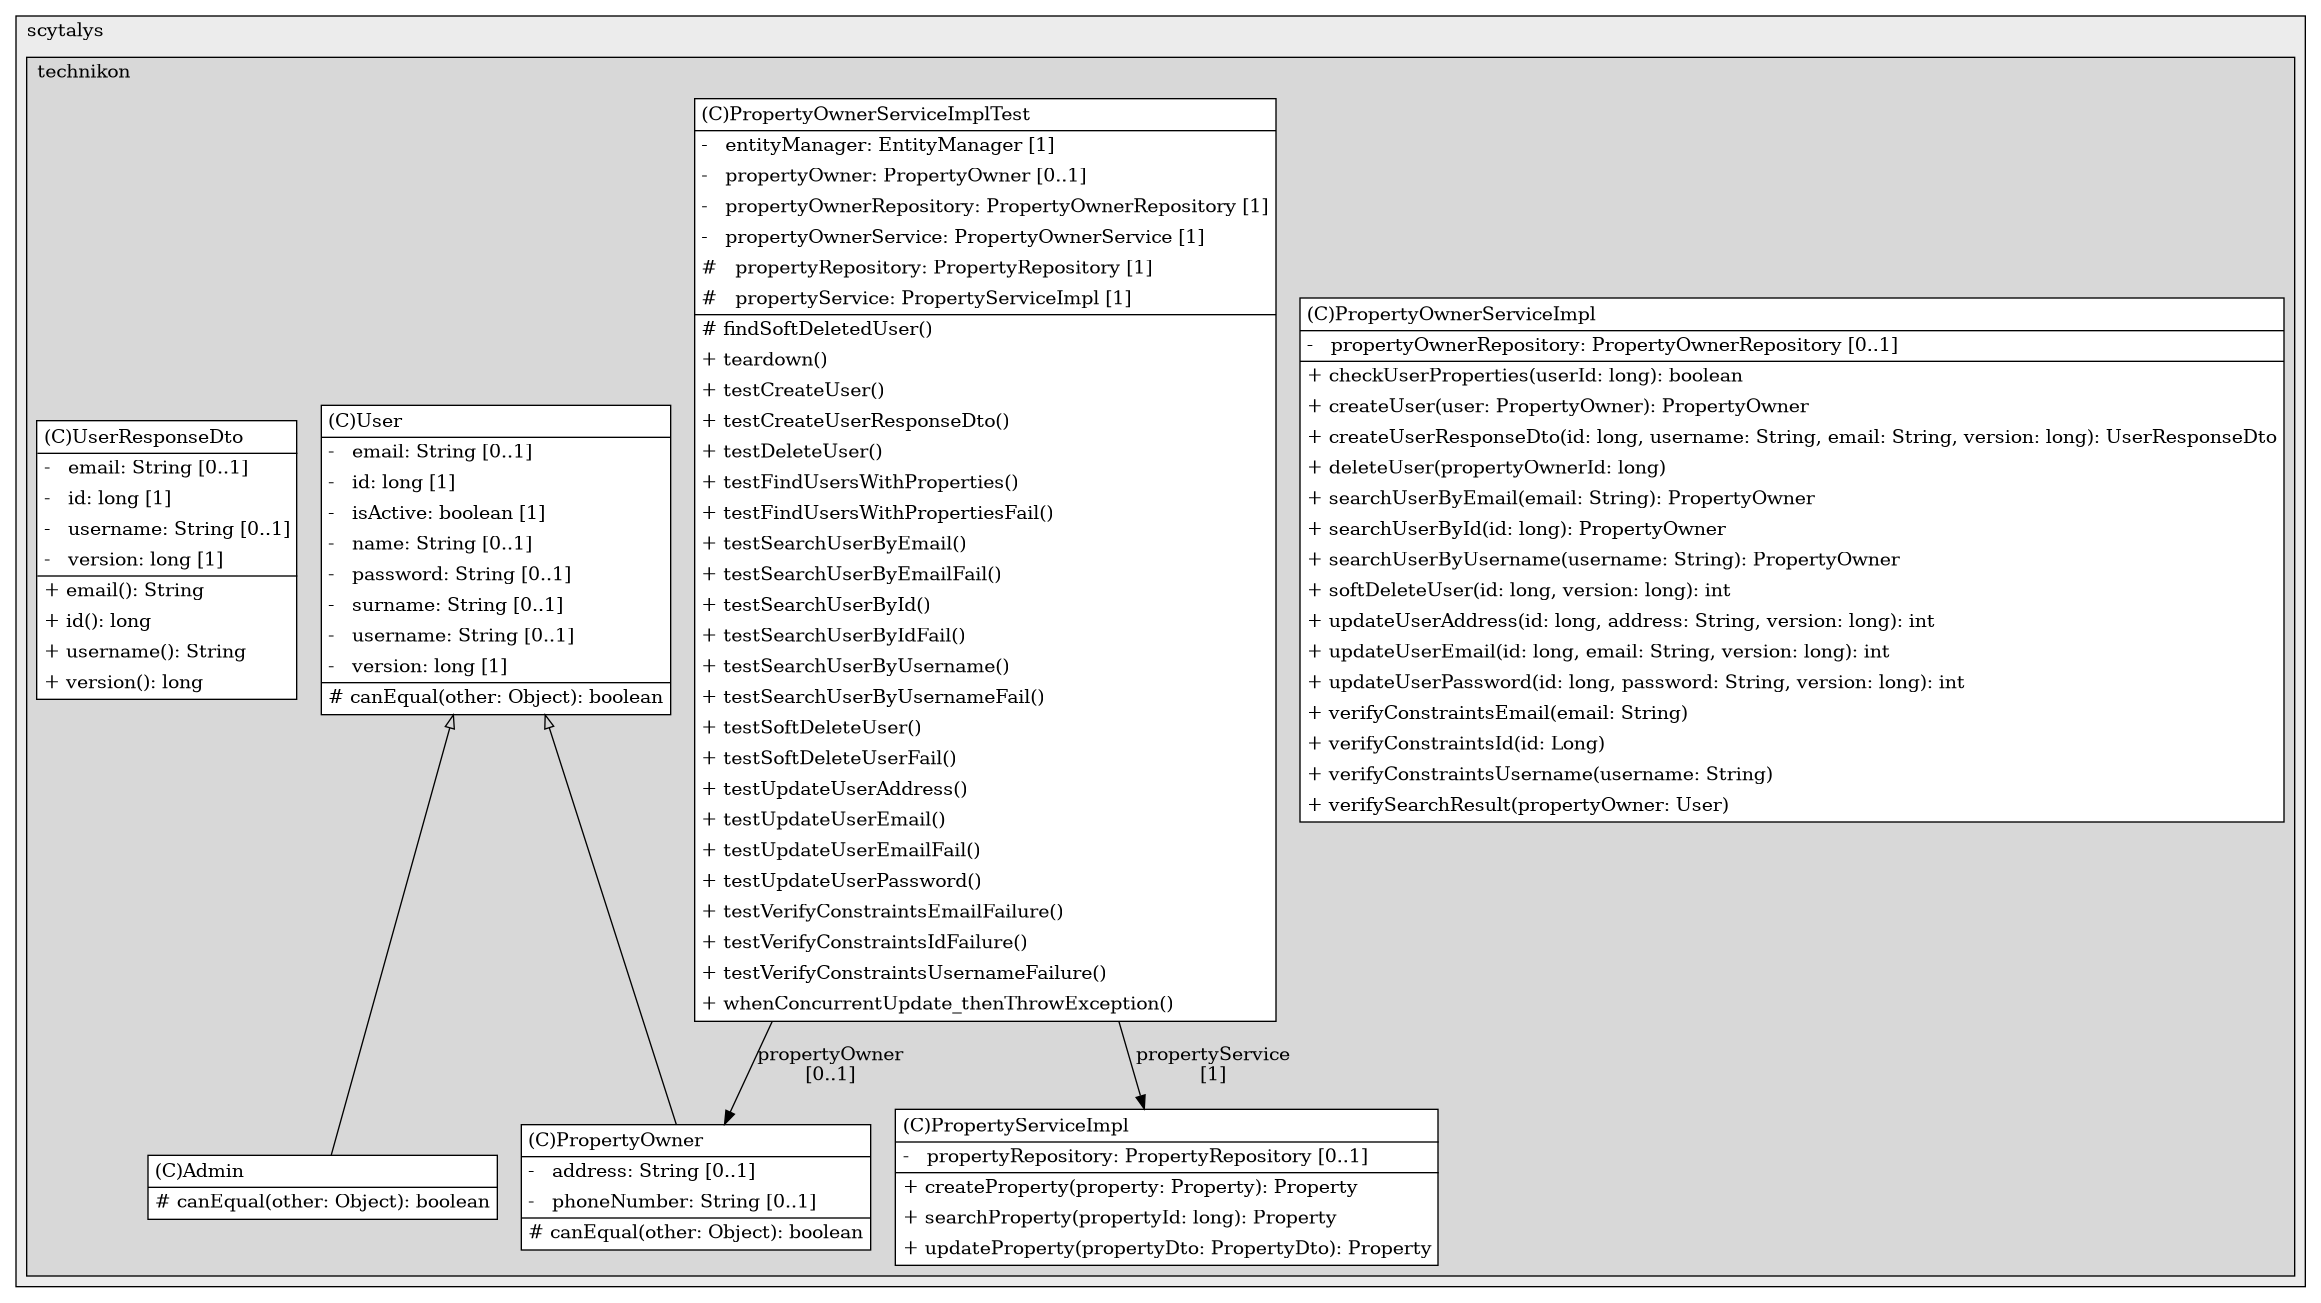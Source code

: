 @startuml

/' diagram meta data start
config=StructureConfiguration;
{
  "projectClassification": {
    "searchMode": "OpenProject", // OpenProject, AllProjects
    "includedProjects": "",
    "pathEndKeywords": "*.impl",
    "isClientPath": "",
    "isClientName": "",
    "isTestPath": "",
    "isTestName": "",
    "isMappingPath": "",
    "isMappingName": "",
    "isDataAccessPath": "",
    "isDataAccessName": "",
    "isDataStructurePath": "",
    "isDataStructureName": "",
    "isInterfaceStructuresPath": "",
    "isInterfaceStructuresName": "",
    "isEntryPointPath": "",
    "isEntryPointName": "",
    "treatFinalFieldsAsMandatory": false
  },
  "graphRestriction": {
    "classPackageExcludeFilter": "",
    "classPackageIncludeFilter": "",
    "classNameExcludeFilter": "",
    "classNameIncludeFilter": "",
    "methodNameExcludeFilter": "",
    "methodNameIncludeFilter": "",
    "removeByInheritance": "", // inheritance/annotation based filtering is done in a second step
    "removeByAnnotation": "",
    "removeByClassPackage": "", // cleanup the graph after inheritance/annotation based filtering is done
    "removeByClassName": "",
    "cutMappings": false,
    "cutEnum": true,
    "cutTests": true,
    "cutClient": true,
    "cutDataAccess": false,
    "cutInterfaceStructures": false,
    "cutDataStructures": false,
    "cutGetterAndSetter": true,
    "cutConstructors": true
  },
  "graphTraversal": {
    "forwardDepth": 6,
    "backwardDepth": 6,
    "classPackageExcludeFilter": "",
    "classPackageIncludeFilter": "",
    "classNameExcludeFilter": "",
    "classNameIncludeFilter": "",
    "methodNameExcludeFilter": "",
    "methodNameIncludeFilter": "",
    "hideMappings": false,
    "hideDataStructures": false,
    "hidePrivateMethods": true,
    "hideInterfaceCalls": true, // indirection: implementation -> interface (is hidden) -> implementation
    "onlyShowApplicationEntryPoints": false, // root node is included
    "useMethodCallsForStructureDiagram": "ForwardOnly" // ForwardOnly, BothDirections, No
  },
  "details": {
    "aggregation": "GroupByClass", // ByClass, GroupByClass, None
    "showClassGenericTypes": true,
    "showMethods": true,
    "showMethodParameterNames": true,
    "showMethodParameterTypes": true,
    "showMethodReturnType": true,
    "showPackageLevels": 2,
    "showDetailedClassStructure": true
  },
  "rootClass": "com.scytalys.technikon.service.impl.PropertyOwnerServiceImplTest",
  "extensionCallbackMethod": "" // qualified.class.name#methodName - signature: public static String method(String)
}
diagram meta data end '/



digraph g {
    rankdir="TB"
    splines=polyline
    

'nodes 
subgraph cluster_197470096 { 
   	label=scytalys
	labeljust=l
	fillcolor="#ececec"
	style=filled
   
   subgraph cluster_882458853 { 
   	label=technikon
	labeljust=l
	fillcolor="#d8d8d8"
	style=filled
   
   Admin25216822[
	label=<<TABLE BORDER="1" CELLBORDER="0" CELLPADDING="4" CELLSPACING="0">
<TR><TD ALIGN="LEFT" >(C)Admin</TD></TR>
<HR/>
<TR><TD ALIGN="LEFT" ># canEqual(other: Object): boolean</TD></TR>
</TABLE>>
	style=filled
	margin=0
	shape=plaintext
	fillcolor="#FFFFFF"
];

PropertyOwner25216822[
	label=<<TABLE BORDER="1" CELLBORDER="0" CELLPADDING="4" CELLSPACING="0">
<TR><TD ALIGN="LEFT" >(C)PropertyOwner</TD></TR>
<HR/>
<TR><TD ALIGN="LEFT" >-   address: String [0..1]</TD></TR>
<TR><TD ALIGN="LEFT" >-   phoneNumber: String [0..1]</TD></TR>
<HR/>
<TR><TD ALIGN="LEFT" ># canEqual(other: Object): boolean</TD></TR>
</TABLE>>
	style=filled
	margin=0
	shape=plaintext
	fillcolor="#FFFFFF"
];

PropertyOwnerServiceImpl124484289[
	label=<<TABLE BORDER="1" CELLBORDER="0" CELLPADDING="4" CELLSPACING="0">
<TR><TD ALIGN="LEFT" >(C)PropertyOwnerServiceImpl</TD></TR>
<HR/>
<TR><TD ALIGN="LEFT" >-   propertyOwnerRepository: PropertyOwnerRepository [0..1]</TD></TR>
<HR/>
<TR><TD ALIGN="LEFT" >+ checkUserProperties(userId: long): boolean</TD></TR>
<TR><TD ALIGN="LEFT" >+ createUser(user: PropertyOwner): PropertyOwner</TD></TR>
<TR><TD ALIGN="LEFT" >+ createUserResponseDto(id: long, username: String, email: String, version: long): UserResponseDto</TD></TR>
<TR><TD ALIGN="LEFT" >+ deleteUser(propertyOwnerId: long)</TD></TR>
<TR><TD ALIGN="LEFT" >+ searchUserByEmail(email: String): PropertyOwner</TD></TR>
<TR><TD ALIGN="LEFT" >+ searchUserById(id: long): PropertyOwner</TD></TR>
<TR><TD ALIGN="LEFT" >+ searchUserByUsername(username: String): PropertyOwner</TD></TR>
<TR><TD ALIGN="LEFT" >+ softDeleteUser(id: long, version: long): int</TD></TR>
<TR><TD ALIGN="LEFT" >+ updateUserAddress(id: long, address: String, version: long): int</TD></TR>
<TR><TD ALIGN="LEFT" >+ updateUserEmail(id: long, email: String, version: long): int</TD></TR>
<TR><TD ALIGN="LEFT" >+ updateUserPassword(id: long, password: String, version: long): int</TD></TR>
<TR><TD ALIGN="LEFT" >+ verifyConstraintsEmail(email: String)</TD></TR>
<TR><TD ALIGN="LEFT" >+ verifyConstraintsId(id: Long)</TD></TR>
<TR><TD ALIGN="LEFT" >+ verifyConstraintsUsername(username: String)</TD></TR>
<TR><TD ALIGN="LEFT" >+ verifySearchResult(propertyOwner: User)</TD></TR>
</TABLE>>
	style=filled
	margin=0
	shape=plaintext
	fillcolor="#FFFFFF"
];

PropertyOwnerServiceImplTest124484289[
	label=<<TABLE BORDER="1" CELLBORDER="0" CELLPADDING="4" CELLSPACING="0">
<TR><TD ALIGN="LEFT" >(C)PropertyOwnerServiceImplTest</TD></TR>
<HR/>
<TR><TD ALIGN="LEFT" >-   entityManager: EntityManager [1]</TD></TR>
<TR><TD ALIGN="LEFT" >-   propertyOwner: PropertyOwner [0..1]</TD></TR>
<TR><TD ALIGN="LEFT" >-   propertyOwnerRepository: PropertyOwnerRepository [1]</TD></TR>
<TR><TD ALIGN="LEFT" >-   propertyOwnerService: PropertyOwnerService [1]</TD></TR>
<TR><TD ALIGN="LEFT" >#   propertyRepository: PropertyRepository [1]</TD></TR>
<TR><TD ALIGN="LEFT" >#   propertyService: PropertyServiceImpl [1]</TD></TR>
<HR/>
<TR><TD ALIGN="LEFT" ># findSoftDeletedUser()</TD></TR>
<TR><TD ALIGN="LEFT" >+ teardown()</TD></TR>
<TR><TD ALIGN="LEFT" >+ testCreateUser()</TD></TR>
<TR><TD ALIGN="LEFT" >+ testCreateUserResponseDto()</TD></TR>
<TR><TD ALIGN="LEFT" >+ testDeleteUser()</TD></TR>
<TR><TD ALIGN="LEFT" >+ testFindUsersWithProperties()</TD></TR>
<TR><TD ALIGN="LEFT" >+ testFindUsersWithPropertiesFail()</TD></TR>
<TR><TD ALIGN="LEFT" >+ testSearchUserByEmail()</TD></TR>
<TR><TD ALIGN="LEFT" >+ testSearchUserByEmailFail()</TD></TR>
<TR><TD ALIGN="LEFT" >+ testSearchUserById()</TD></TR>
<TR><TD ALIGN="LEFT" >+ testSearchUserByIdFail()</TD></TR>
<TR><TD ALIGN="LEFT" >+ testSearchUserByUsername()</TD></TR>
<TR><TD ALIGN="LEFT" >+ testSearchUserByUsernameFail()</TD></TR>
<TR><TD ALIGN="LEFT" >+ testSoftDeleteUser()</TD></TR>
<TR><TD ALIGN="LEFT" >+ testSoftDeleteUserFail()</TD></TR>
<TR><TD ALIGN="LEFT" >+ testUpdateUserAddress()</TD></TR>
<TR><TD ALIGN="LEFT" >+ testUpdateUserEmail()</TD></TR>
<TR><TD ALIGN="LEFT" >+ testUpdateUserEmailFail()</TD></TR>
<TR><TD ALIGN="LEFT" >+ testUpdateUserPassword()</TD></TR>
<TR><TD ALIGN="LEFT" >+ testVerifyConstraintsEmailFailure()</TD></TR>
<TR><TD ALIGN="LEFT" >+ testVerifyConstraintsIdFailure()</TD></TR>
<TR><TD ALIGN="LEFT" >+ testVerifyConstraintsUsernameFailure()</TD></TR>
<TR><TD ALIGN="LEFT" >+ whenConcurrentUpdate_thenThrowException()</TD></TR>
</TABLE>>
	style=filled
	margin=0
	shape=plaintext
	fillcolor="#FFFFFF"
];

PropertyServiceImpl124484289[
	label=<<TABLE BORDER="1" CELLBORDER="0" CELLPADDING="4" CELLSPACING="0">
<TR><TD ALIGN="LEFT" >(C)PropertyServiceImpl</TD></TR>
<HR/>
<TR><TD ALIGN="LEFT" >-   propertyRepository: PropertyRepository [0..1]</TD></TR>
<HR/>
<TR><TD ALIGN="LEFT" >+ createProperty(property: Property): Property</TD></TR>
<TR><TD ALIGN="LEFT" >+ searchProperty(propertyId: long): Property</TD></TR>
<TR><TD ALIGN="LEFT" >+ updateProperty(propertyDto: PropertyDto): Property</TD></TR>
</TABLE>>
	style=filled
	margin=0
	shape=plaintext
	fillcolor="#FFFFFF"
];

User25216822[
	label=<<TABLE BORDER="1" CELLBORDER="0" CELLPADDING="4" CELLSPACING="0">
<TR><TD ALIGN="LEFT" >(C)User</TD></TR>
<HR/>
<TR><TD ALIGN="LEFT" >-   email: String [0..1]</TD></TR>
<TR><TD ALIGN="LEFT" >-   id: long [1]</TD></TR>
<TR><TD ALIGN="LEFT" >-   isActive: boolean [1]</TD></TR>
<TR><TD ALIGN="LEFT" >-   name: String [0..1]</TD></TR>
<TR><TD ALIGN="LEFT" >-   password: String [0..1]</TD></TR>
<TR><TD ALIGN="LEFT" >-   surname: String [0..1]</TD></TR>
<TR><TD ALIGN="LEFT" >-   username: String [0..1]</TD></TR>
<TR><TD ALIGN="LEFT" >-   version: long [1]</TD></TR>
<HR/>
<TR><TD ALIGN="LEFT" ># canEqual(other: Object): boolean</TD></TR>
</TABLE>>
	style=filled
	margin=0
	shape=plaintext
	fillcolor="#FFFFFF"
];

UserResponseDto686682215[
	label=<<TABLE BORDER="1" CELLBORDER="0" CELLPADDING="4" CELLSPACING="0">
<TR><TD ALIGN="LEFT" >(C)UserResponseDto</TD></TR>
<HR/>
<TR><TD ALIGN="LEFT" >-   email: String [0..1]</TD></TR>
<TR><TD ALIGN="LEFT" >-   id: long [1]</TD></TR>
<TR><TD ALIGN="LEFT" >-   username: String [0..1]</TD></TR>
<TR><TD ALIGN="LEFT" >-   version: long [1]</TD></TR>
<HR/>
<TR><TD ALIGN="LEFT" >+ email(): String</TD></TR>
<TR><TD ALIGN="LEFT" >+ id(): long</TD></TR>
<TR><TD ALIGN="LEFT" >+ username(): String</TD></TR>
<TR><TD ALIGN="LEFT" >+ version(): long</TD></TR>
</TABLE>>
	style=filled
	margin=0
	shape=plaintext
	fillcolor="#FFFFFF"
];
} 
} 

'edges    
PropertyOwnerServiceImplTest124484289 -> PropertyOwner25216822[label="propertyOwner
[0..1]"];
PropertyOwnerServiceImplTest124484289 -> PropertyServiceImpl124484289[label="propertyService
[1]"];
User25216822 -> Admin25216822[arrowhead=none, arrowtail=empty, dir=both];
User25216822 -> PropertyOwner25216822[arrowhead=none, arrowtail=empty, dir=both];
    
}
@enduml